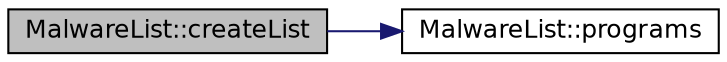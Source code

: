 digraph "MalwareList::createList"
{
 // LATEX_PDF_SIZE
  edge [fontname="Helvetica",fontsize="12",labelfontname="Helvetica",labelfontsize="12"];
  node [fontname="Helvetica",fontsize="12",shape=record];
  rankdir="LR";
  Node1 [label="MalwareList::createList",height=0.2,width=0.4,color="black", fillcolor="grey75", style="filled", fontcolor="black",tooltip=" "];
  Node1 -> Node2 [color="midnightblue",fontsize="12",style="solid",fontname="Helvetica"];
  Node2 [label="MalwareList::programs",height=0.2,width=0.4,color="black", fillcolor="white", style="filled",URL="$class_malware_list.html#addde3f932b5b1447be65aace9e440349",tooltip=" "];
}
